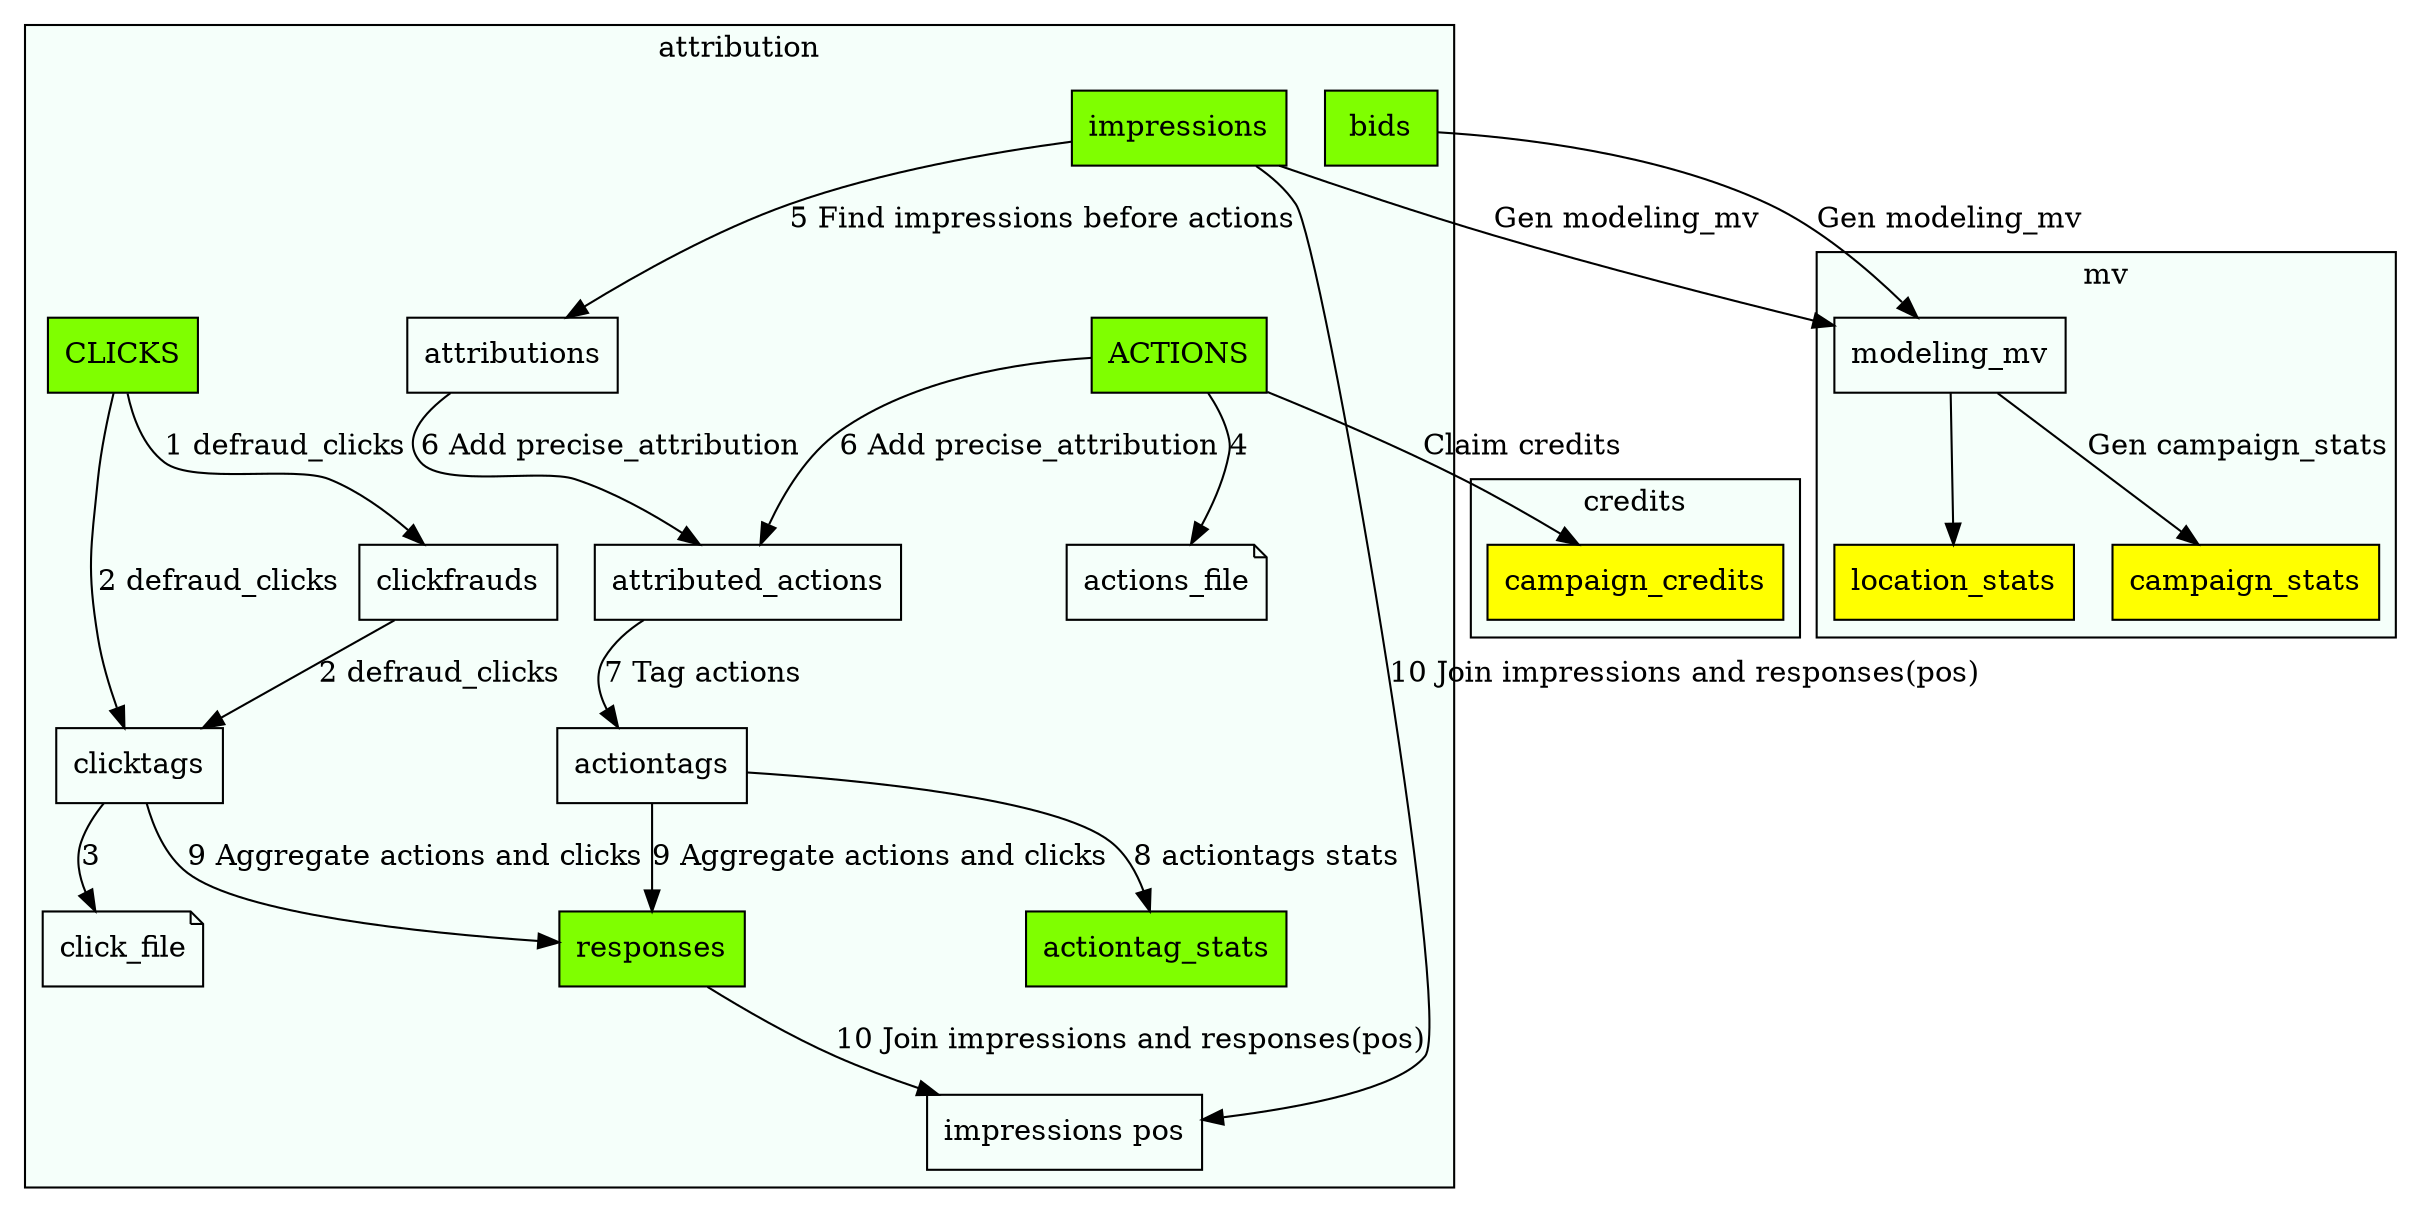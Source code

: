digraph ycpipeline {
	node [shape="record"];
	edge [style="solid"];
	graph [rankdir=TB];
	#edge [style="dashed"];

	subgraph cluster_facts{
		label="facts";
		bgcolor="mintcream";

	}
	subgraph cluster_attribution{
		label="attribution";
		bgcolor="mintcream";
		impressions [style="filled", color="black", fillcolor="chartreuse"];
		impressionspos [label="impressions pos"];
		bids [style="filled", color="black", fillcolor="chartreuse"];
		clicks [label="CLICKS", style="filled", color="black", fillcolor="chartreuse"];
		actions [label="ACTIONS", style="filled", color="black", fillcolor="chartreuse"];
		actiontag_stats[style="filled", color="black", fillcolor="chartreuse"];
		responses[style="filled", color="black", fillcolor="chartreuse"];
    actiontags;
		attributions;
    clickfrauds;
    clicktags;

		click_file [shape="note"];
		actions_file [shape="note"];

		clicktags->click_file [label="3"];
		actions->actions_file [label="4"];
		clicks->clickfrauds [label="1 defraud_clicks"];
		{clickfrauds, clicks}->clicktags [label="2 defraud_clicks"];
		impressions->attributions[label="5 Find impressions before actions"];
		attributed_actions->actiontags[label="7 Tag actions"];
		actions,attributions->attributed_actions[label="6 Add precise_attribution"];
		responses,impressions->impressionspos[label="10 Join impressions and responses(pos)"];
		actiontags->actiontag_stats[label="8 actiontags stats"];
		clicktags,actiontags->responses[label="9 Aggregate actions and clicks"];
	}

  subgraph cluster_mv{
    label="mv";
    bgcolor="mintcream";
		campaign_stats [style="filled", color="black", fillcolor="yellow"];
    modeling_mv->campaign_stats[label="Gen campaign_stats"];
		location_stats [style="filled", color="black", fillcolor="yellow"];
		modeling_mv->location_stats;
	}

  impressions,bids->modeling_mv[label="Gen modeling_mv"];

  subgraph cluster_credit{
    label="credits";
    bgcolor="mintcream";

    campaign_credits[style="filled", color="black", fillcolor="yellow"];
  }

	actions->campaign_credits[label="Claim credits"];



}
